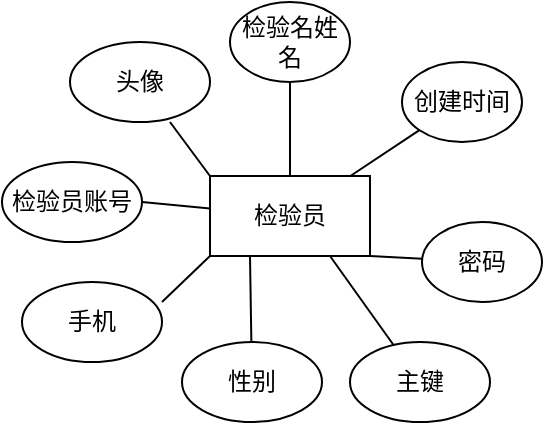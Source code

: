 <mxfile version="27.1.3">
  <diagram name="第 1 页" id="SNnUAwdkBXaZDfroSAXm">
    <mxGraphModel dx="1066" dy="577" grid="1" gridSize="10" guides="1" tooltips="1" connect="1" arrows="1" fold="1" page="1" pageScale="1" pageWidth="1200" pageHeight="1920" math="0" shadow="0">
      <root>
        <mxCell id="0" />
        <mxCell id="1" parent="0" />
        <mxCell id="p0UAz1oqiwNftaLXpi3x-13" style="rounded=0;orthogonalLoop=1;jettySize=auto;html=1;exitX=0.5;exitY=0;exitDx=0;exitDy=0;entryX=0.5;entryY=1;entryDx=0;entryDy=0;verticalAlign=middle;endArrow=none;startFill=0;fontFamily=宋体;" parent="1" source="p0UAz1oqiwNftaLXpi3x-1" target="p0UAz1oqiwNftaLXpi3x-2" edge="1">
          <mxGeometry relative="1" as="geometry" />
        </mxCell>
        <mxCell id="p0UAz1oqiwNftaLXpi3x-14" style="rounded=0;orthogonalLoop=1;jettySize=auto;html=1;endArrow=none;startFill=0;fontFamily=宋体;" parent="1" source="p0UAz1oqiwNftaLXpi3x-1" target="p0UAz1oqiwNftaLXpi3x-3" edge="1">
          <mxGeometry relative="1" as="geometry" />
        </mxCell>
        <mxCell id="p0UAz1oqiwNftaLXpi3x-16" style="rounded=0;orthogonalLoop=1;jettySize=auto;html=1;entryX=1;entryY=0.5;entryDx=0;entryDy=0;endArrow=none;startFill=0;fontFamily=宋体;" parent="1" source="p0UAz1oqiwNftaLXpi3x-1" target="p0UAz1oqiwNftaLXpi3x-9" edge="1">
          <mxGeometry relative="1" as="geometry" />
        </mxCell>
        <mxCell id="p0UAz1oqiwNftaLXpi3x-1" value="检验员" style="rounded=0;whiteSpace=wrap;html=1;fontFamily=宋体;" parent="1" vertex="1">
          <mxGeometry x="544" y="387" width="80" height="40" as="geometry" />
        </mxCell>
        <mxCell id="p0UAz1oqiwNftaLXpi3x-2" value="检验名姓名" style="ellipse;whiteSpace=wrap;html=1;fontFamily=宋体;" parent="1" vertex="1">
          <mxGeometry x="554" y="300" width="60" height="40" as="geometry" />
        </mxCell>
        <mxCell id="p0UAz1oqiwNftaLXpi3x-3" value="创建时间" style="ellipse;whiteSpace=wrap;html=1;fontFamily=宋体;" parent="1" vertex="1">
          <mxGeometry x="640" y="330" width="60" height="40" as="geometry" />
        </mxCell>
        <mxCell id="p0UAz1oqiwNftaLXpi3x-21" style="rounded=0;orthogonalLoop=1;jettySize=auto;html=1;entryX=1;entryY=1;entryDx=0;entryDy=0;endArrow=none;startFill=0;fontFamily=宋体;" parent="1" source="p0UAz1oqiwNftaLXpi3x-5" target="p0UAz1oqiwNftaLXpi3x-1" edge="1">
          <mxGeometry relative="1" as="geometry" />
        </mxCell>
        <mxCell id="p0UAz1oqiwNftaLXpi3x-5" value="密码" style="ellipse;whiteSpace=wrap;html=1;fontFamily=宋体;" parent="1" vertex="1">
          <mxGeometry x="650" y="410" width="60" height="40" as="geometry" />
        </mxCell>
        <mxCell id="p0UAz1oqiwNftaLXpi3x-20" style="rounded=0;orthogonalLoop=1;jettySize=auto;html=1;entryX=0.75;entryY=1;entryDx=0;entryDy=0;endArrow=none;startFill=0;fontFamily=宋体;" parent="1" source="p0UAz1oqiwNftaLXpi3x-6" target="p0UAz1oqiwNftaLXpi3x-1" edge="1">
          <mxGeometry relative="1" as="geometry" />
        </mxCell>
        <mxCell id="p0UAz1oqiwNftaLXpi3x-6" value="主键" style="ellipse;whiteSpace=wrap;html=1;fontFamily=宋体;" parent="1" vertex="1">
          <mxGeometry x="614" y="470" width="70" height="40" as="geometry" />
        </mxCell>
        <mxCell id="p0UAz1oqiwNftaLXpi3x-19" style="rounded=0;orthogonalLoop=1;jettySize=auto;html=1;entryX=0.25;entryY=1;entryDx=0;entryDy=0;endArrow=none;startFill=0;fontFamily=宋体;" parent="1" source="p0UAz1oqiwNftaLXpi3x-7" target="p0UAz1oqiwNftaLXpi3x-1" edge="1">
          <mxGeometry relative="1" as="geometry" />
        </mxCell>
        <mxCell id="p0UAz1oqiwNftaLXpi3x-7" value="性别" style="ellipse;whiteSpace=wrap;html=1;fontFamily=宋体;" parent="1" vertex="1">
          <mxGeometry x="530" y="470" width="70" height="40" as="geometry" />
        </mxCell>
        <mxCell id="p0UAz1oqiwNftaLXpi3x-8" value="手机" style="ellipse;whiteSpace=wrap;html=1;fontFamily=宋体;" parent="1" vertex="1">
          <mxGeometry x="450" y="440" width="70" height="40" as="geometry" />
        </mxCell>
        <mxCell id="p0UAz1oqiwNftaLXpi3x-9" value="检验员账号" style="ellipse;whiteSpace=wrap;html=1;fontFamily=宋体;" parent="1" vertex="1">
          <mxGeometry x="440" y="380" width="70" height="40" as="geometry" />
        </mxCell>
        <mxCell id="p0UAz1oqiwNftaLXpi3x-10" value="头像" style="ellipse;whiteSpace=wrap;html=1;fontFamily=宋体;" parent="1" vertex="1">
          <mxGeometry x="474" y="320" width="70" height="40" as="geometry" />
        </mxCell>
        <mxCell id="p0UAz1oqiwNftaLXpi3x-17" style="rounded=0;orthogonalLoop=1;jettySize=auto;html=1;exitX=0;exitY=0;exitDx=0;exitDy=0;entryX=0.714;entryY=1;entryDx=0;entryDy=0;entryPerimeter=0;endArrow=none;startFill=0;fontFamily=宋体;" parent="1" source="p0UAz1oqiwNftaLXpi3x-1" target="p0UAz1oqiwNftaLXpi3x-10" edge="1">
          <mxGeometry relative="1" as="geometry" />
        </mxCell>
        <mxCell id="p0UAz1oqiwNftaLXpi3x-18" style="rounded=0;orthogonalLoop=1;jettySize=auto;html=1;exitX=0;exitY=1;exitDx=0;exitDy=0;entryX=1;entryY=0.25;entryDx=0;entryDy=0;entryPerimeter=0;endArrow=none;startFill=0;fontFamily=宋体;" parent="1" source="p0UAz1oqiwNftaLXpi3x-1" target="p0UAz1oqiwNftaLXpi3x-8" edge="1">
          <mxGeometry relative="1" as="geometry" />
        </mxCell>
      </root>
    </mxGraphModel>
  </diagram>
</mxfile>
